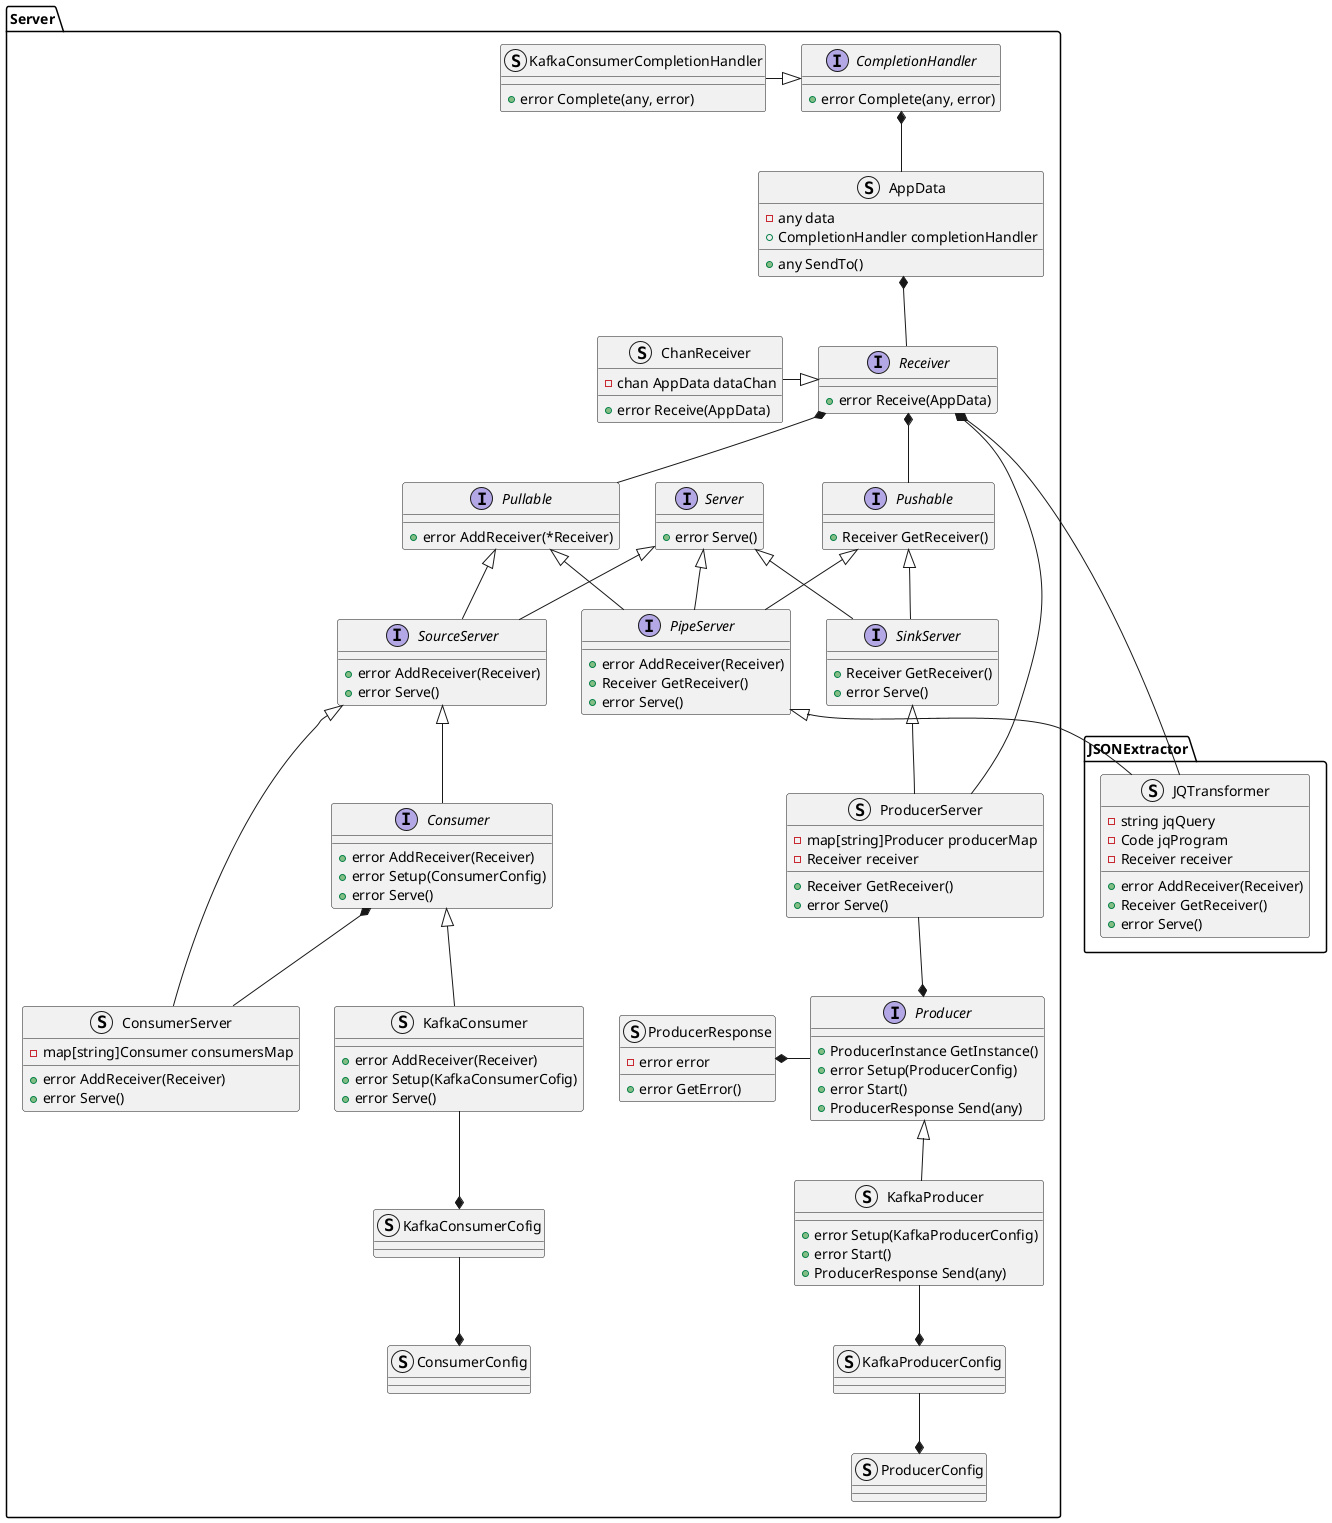@startuml
namespace JSONExtractor {
    struct JQTransformer {
        -string jqQuery
        -Code jqProgram
        -Receiver receiver
        +error AddReceiver(Receiver)
        +Receiver GetReceiver()
        +error Serve()
    }
}
namespace Server {
    interface CompletionHandler {
        +error Complete(any, error)
    }
    struct KafkaConsumerCompletionHandler {
        +error Complete(any, error)
    }
    struct AppData {
        -any data
        +CompletionHandler completionHandler
        +any SendTo()
    }
    interface Receiver {
        +error Receive(AppData)
    }
    struct ChanReceiver {
        -chan AppData dataChan
        +error Receive(AppData)
    }
    interface Server {
        +error Serve()
    }
    interface Pullable {
        +error AddReceiver(*Receiver)
    }
    interface Pushable {
        +Receiver GetReceiver()
    }
    interface SourceServer {
        +error AddReceiver(Receiver)
        +error Serve()
    }
    interface SinkServer {
        +Receiver GetReceiver()
        +error Serve()
    }
    interface PipeServer {
        +error AddReceiver(Receiver)
        +Receiver GetReceiver()
        +error Serve()
    }
    struct ProducerResponse {
        -error error
        +error GetError()
    }
    interface Producer {
        +ProducerInstance GetInstance()
        +error Setup(ProducerConfig)
        +error Start()
        +ProducerResponse Send(any)
    }
    interface Consumer {
        +error AddReceiver(Receiver)
        +error Setup(ConsumerConfig)
        +error Serve()
    }
    struct KafkaConsumer {
        +error AddReceiver(Receiver)
        +error Setup(KafkaConsumerCofig)
        +error Serve()
    }
    struct KafkaProducer {
        +error Setup(KafkaProducerConfig)
        +error Start()
        +ProducerResponse Send(any)
    }
    struct ProducerServer {
        -map[string]Producer producerMap
        -Receiver receiver
        +Receiver GetReceiver()
        +error Serve()
    }
    struct ConsumerServer {
        -map[string]Consumer consumersMap
        +error AddReceiver(Receiver)
        +error Serve()
    }
    struct KafkaConsumerCofig
    struct KafkaProducerConfig
    struct ProducerConfig
    struct ConsumerConfig
}
Server.CompletionHandler *-- Server.AppData
Server.CompletionHandler <|-left- Server.KafkaConsumerCompletionHandler
Server.AppData *-- Server.Receiver
Server.Receiver *-- Server.Pullable
Server.Receiver *-- Server.Pushable
Server.Receiver <|-left- Server.ChanReceiver
Server.Server <|-- Server.SourceServer
Server.Pullable <|-- Server.SourceServer
Server.Server <|-- Server.SinkServer
Server.Pushable <|-- Server.SinkServer
Server.Pushable <|-- Server.PipeServer
Server.Pullable <|-- Server.PipeServer
Server.Server <|-- Server.PipeServer

Server.ProducerResponse *-right- Server.Producer
Server.Producer <|-- Server.KafkaProducer
Server.Consumer <|-- Server.KafkaConsumer
Server.Producer *-up- Server.ProducerServer
Server.SinkServer <|-- Server.ProducerServer
Server.Receiver *-- Server.ProducerServer
Server.SourceServer <|-left- Server.ConsumerServer
Server.Consumer *-- Server.ConsumerServer
Server.SourceServer <|-down- Server.Consumer

Server.KafkaConsumerCofig *-up- Server.KafkaConsumer
Server.KafkaProducerConfig *-up- Server.KafkaProducer

Server.PipeServer <|-- JSONExtractor.JQTransformer
Server.Receiver *-- JSONExtractor.JQTransformer

Server.ProducerConfig *-up- Server.KafkaProducerConfig
Server.ConsumerConfig *-up- Server.KafkaConsumerCofig
@enduml
